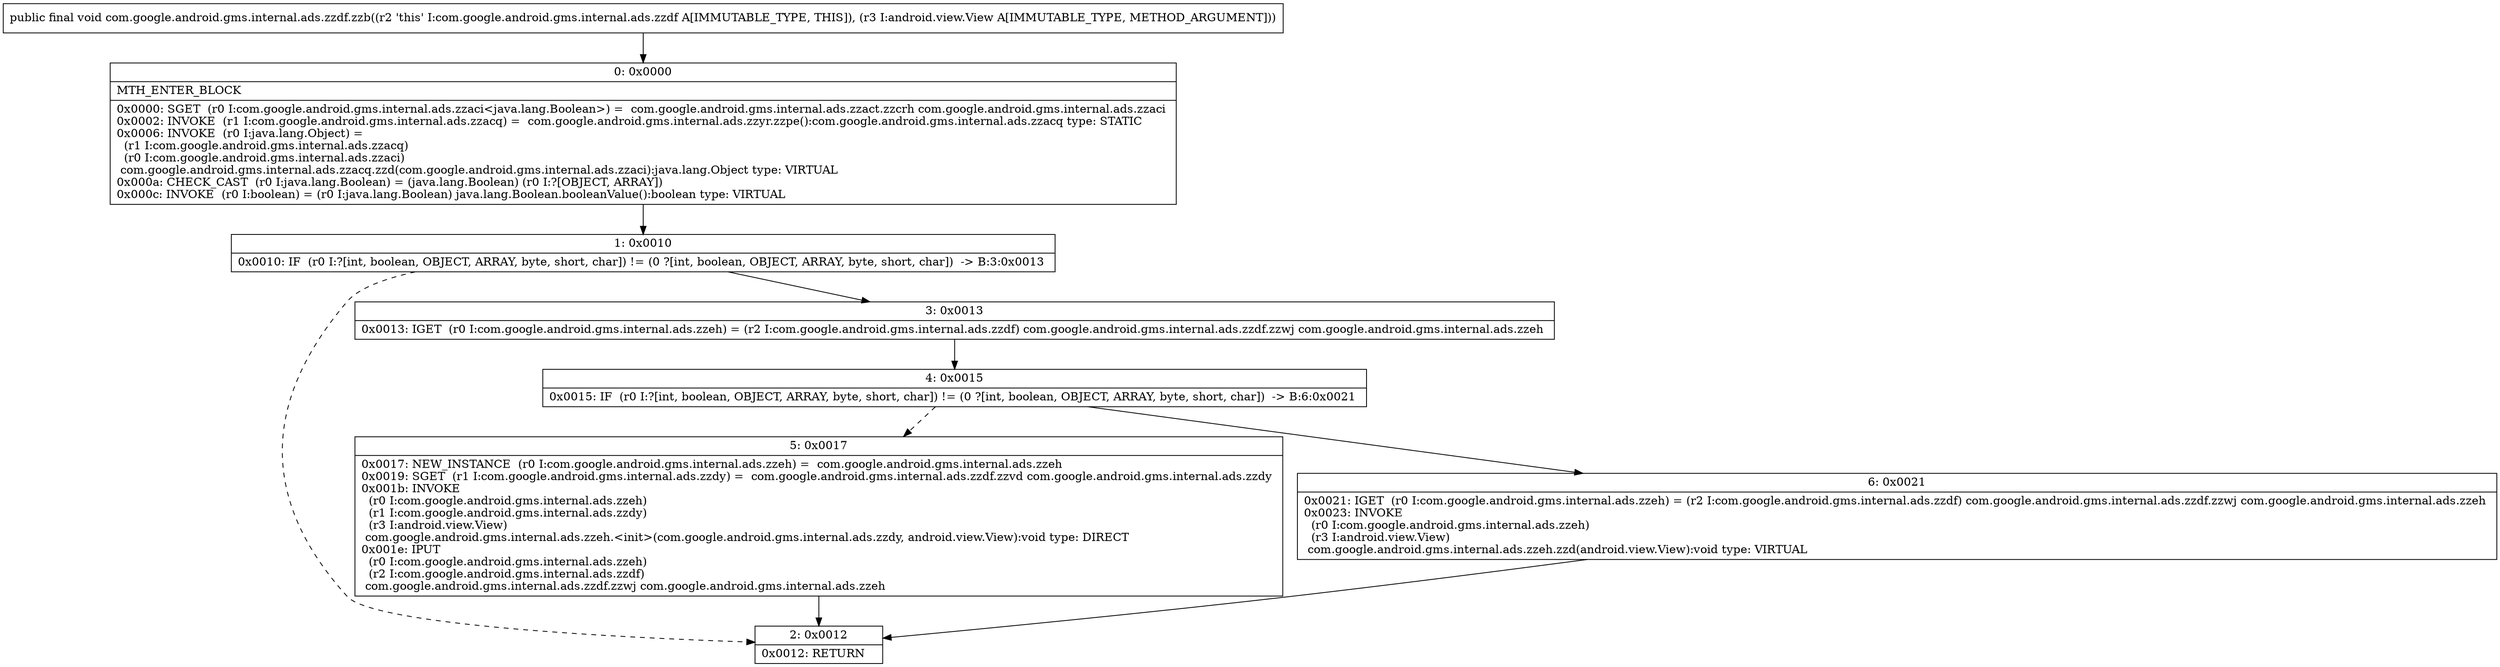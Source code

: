 digraph "CFG forcom.google.android.gms.internal.ads.zzdf.zzb(Landroid\/view\/View;)V" {
Node_0 [shape=record,label="{0\:\ 0x0000|MTH_ENTER_BLOCK\l|0x0000: SGET  (r0 I:com.google.android.gms.internal.ads.zzaci\<java.lang.Boolean\>) =  com.google.android.gms.internal.ads.zzact.zzcrh com.google.android.gms.internal.ads.zzaci \l0x0002: INVOKE  (r1 I:com.google.android.gms.internal.ads.zzacq) =  com.google.android.gms.internal.ads.zzyr.zzpe():com.google.android.gms.internal.ads.zzacq type: STATIC \l0x0006: INVOKE  (r0 I:java.lang.Object) = \l  (r1 I:com.google.android.gms.internal.ads.zzacq)\l  (r0 I:com.google.android.gms.internal.ads.zzaci)\l com.google.android.gms.internal.ads.zzacq.zzd(com.google.android.gms.internal.ads.zzaci):java.lang.Object type: VIRTUAL \l0x000a: CHECK_CAST  (r0 I:java.lang.Boolean) = (java.lang.Boolean) (r0 I:?[OBJECT, ARRAY]) \l0x000c: INVOKE  (r0 I:boolean) = (r0 I:java.lang.Boolean) java.lang.Boolean.booleanValue():boolean type: VIRTUAL \l}"];
Node_1 [shape=record,label="{1\:\ 0x0010|0x0010: IF  (r0 I:?[int, boolean, OBJECT, ARRAY, byte, short, char]) != (0 ?[int, boolean, OBJECT, ARRAY, byte, short, char])  \-\> B:3:0x0013 \l}"];
Node_2 [shape=record,label="{2\:\ 0x0012|0x0012: RETURN   \l}"];
Node_3 [shape=record,label="{3\:\ 0x0013|0x0013: IGET  (r0 I:com.google.android.gms.internal.ads.zzeh) = (r2 I:com.google.android.gms.internal.ads.zzdf) com.google.android.gms.internal.ads.zzdf.zzwj com.google.android.gms.internal.ads.zzeh \l}"];
Node_4 [shape=record,label="{4\:\ 0x0015|0x0015: IF  (r0 I:?[int, boolean, OBJECT, ARRAY, byte, short, char]) != (0 ?[int, boolean, OBJECT, ARRAY, byte, short, char])  \-\> B:6:0x0021 \l}"];
Node_5 [shape=record,label="{5\:\ 0x0017|0x0017: NEW_INSTANCE  (r0 I:com.google.android.gms.internal.ads.zzeh) =  com.google.android.gms.internal.ads.zzeh \l0x0019: SGET  (r1 I:com.google.android.gms.internal.ads.zzdy) =  com.google.android.gms.internal.ads.zzdf.zzvd com.google.android.gms.internal.ads.zzdy \l0x001b: INVOKE  \l  (r0 I:com.google.android.gms.internal.ads.zzeh)\l  (r1 I:com.google.android.gms.internal.ads.zzdy)\l  (r3 I:android.view.View)\l com.google.android.gms.internal.ads.zzeh.\<init\>(com.google.android.gms.internal.ads.zzdy, android.view.View):void type: DIRECT \l0x001e: IPUT  \l  (r0 I:com.google.android.gms.internal.ads.zzeh)\l  (r2 I:com.google.android.gms.internal.ads.zzdf)\l com.google.android.gms.internal.ads.zzdf.zzwj com.google.android.gms.internal.ads.zzeh \l}"];
Node_6 [shape=record,label="{6\:\ 0x0021|0x0021: IGET  (r0 I:com.google.android.gms.internal.ads.zzeh) = (r2 I:com.google.android.gms.internal.ads.zzdf) com.google.android.gms.internal.ads.zzdf.zzwj com.google.android.gms.internal.ads.zzeh \l0x0023: INVOKE  \l  (r0 I:com.google.android.gms.internal.ads.zzeh)\l  (r3 I:android.view.View)\l com.google.android.gms.internal.ads.zzeh.zzd(android.view.View):void type: VIRTUAL \l}"];
MethodNode[shape=record,label="{public final void com.google.android.gms.internal.ads.zzdf.zzb((r2 'this' I:com.google.android.gms.internal.ads.zzdf A[IMMUTABLE_TYPE, THIS]), (r3 I:android.view.View A[IMMUTABLE_TYPE, METHOD_ARGUMENT])) }"];
MethodNode -> Node_0;
Node_0 -> Node_1;
Node_1 -> Node_2[style=dashed];
Node_1 -> Node_3;
Node_3 -> Node_4;
Node_4 -> Node_5[style=dashed];
Node_4 -> Node_6;
Node_5 -> Node_2;
Node_6 -> Node_2;
}

